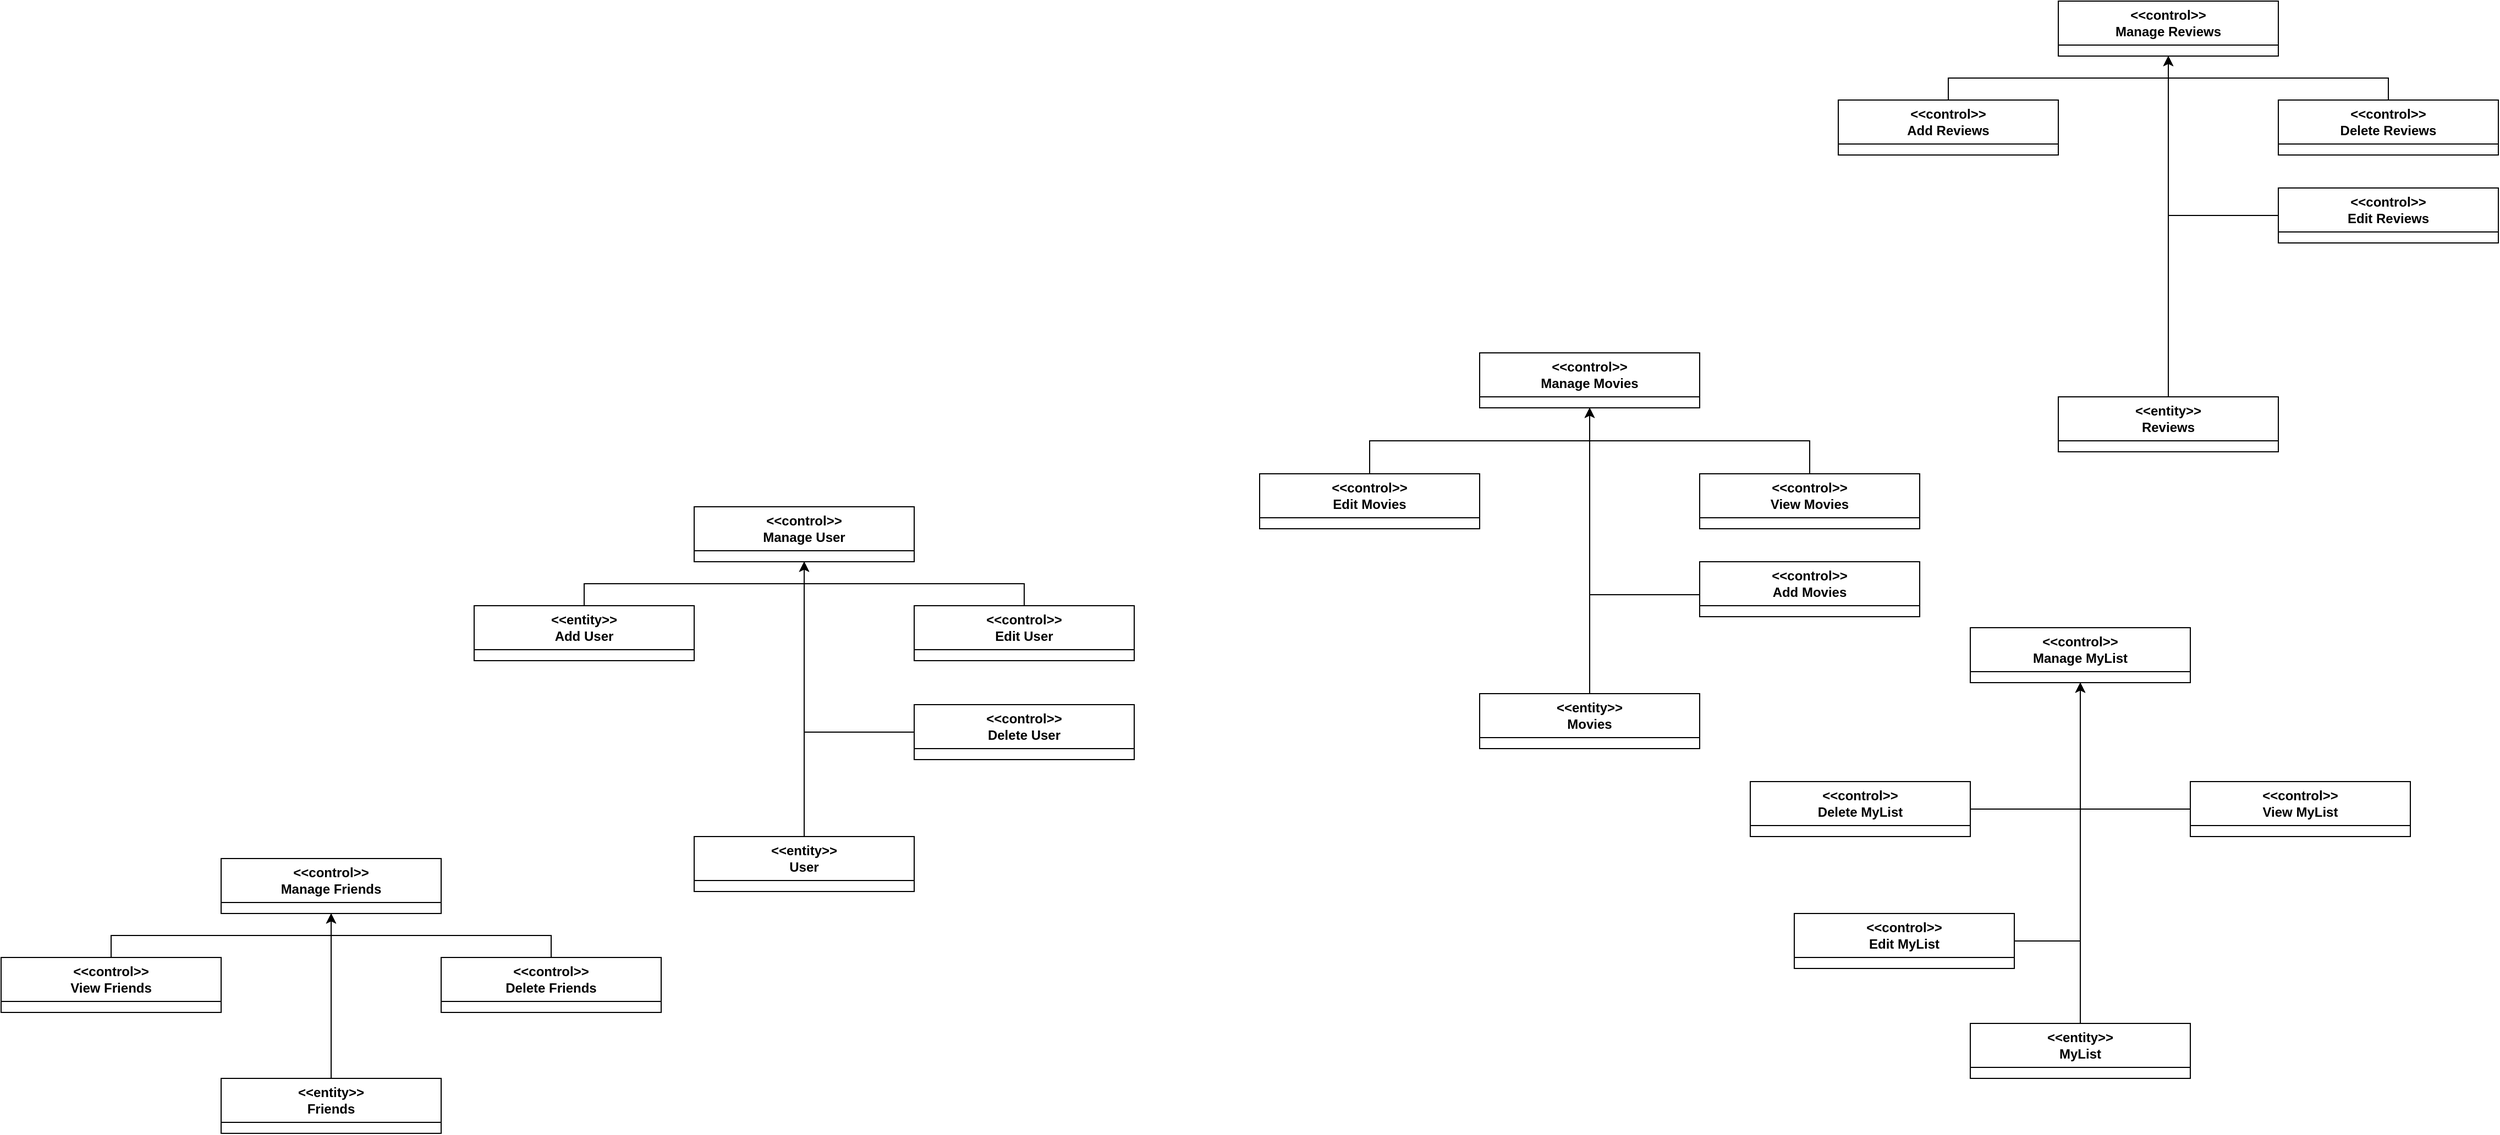 <mxfile version="22.1.8" type="github">
  <diagram name="Page-1" id="U44AKlqPYRK6XK5reMsL">
    <mxGraphModel dx="1990" dy="1604" grid="1" gridSize="10" guides="1" tooltips="1" connect="1" arrows="1" fold="1" page="1" pageScale="1" pageWidth="1169" pageHeight="827" math="0" shadow="0">
      <root>
        <mxCell id="0" />
        <mxCell id="1" parent="0" />
        <mxCell id="hbKF5pfbyNxAoD32uOXb-17" value="" style="group" vertex="1" connectable="0" parent="1">
          <mxGeometry x="1600" y="110" width="600" height="410" as="geometry" />
        </mxCell>
        <mxCell id="hbKF5pfbyNxAoD32uOXb-4" value="&amp;lt;&amp;lt;entity&amp;gt;&amp;gt;&lt;br&gt;MyList" style="swimlane;whiteSpace=wrap;html=1;startSize=40;" vertex="1" parent="hbKF5pfbyNxAoD32uOXb-17">
          <mxGeometry x="200" y="360" width="200" height="50" as="geometry" />
        </mxCell>
        <mxCell id="hbKF5pfbyNxAoD32uOXb-6" value="&amp;lt;&amp;lt;control&amp;gt;&amp;gt;&lt;br&gt;View MyList" style="swimlane;whiteSpace=wrap;html=1;startSize=40;" vertex="1" parent="hbKF5pfbyNxAoD32uOXb-17">
          <mxGeometry x="400" y="140" width="200" height="50" as="geometry" />
        </mxCell>
        <mxCell id="hbKF5pfbyNxAoD32uOXb-7" value="&amp;lt;&amp;lt;control&amp;gt;&amp;gt;&lt;br&gt;Manage MyList" style="swimlane;whiteSpace=wrap;html=1;startSize=40;" vertex="1" parent="hbKF5pfbyNxAoD32uOXb-17">
          <mxGeometry x="200" width="200" height="50" as="geometry" />
        </mxCell>
        <mxCell id="hbKF5pfbyNxAoD32uOXb-16" style="edgeStyle=orthogonalEdgeStyle;rounded=0;orthogonalLoop=1;jettySize=auto;html=1;entryX=0.5;entryY=1;entryDx=0;entryDy=0;" edge="1" parent="hbKF5pfbyNxAoD32uOXb-17" source="hbKF5pfbyNxAoD32uOXb-4" target="hbKF5pfbyNxAoD32uOXb-7">
          <mxGeometry relative="1" as="geometry" />
        </mxCell>
        <mxCell id="hbKF5pfbyNxAoD32uOXb-11" style="edgeStyle=orthogonalEdgeStyle;rounded=0;orthogonalLoop=1;jettySize=auto;html=1;entryX=0.5;entryY=1;entryDx=0;entryDy=0;" edge="1" parent="hbKF5pfbyNxAoD32uOXb-17" source="hbKF5pfbyNxAoD32uOXb-6" target="hbKF5pfbyNxAoD32uOXb-7">
          <mxGeometry relative="1" as="geometry">
            <Array as="points">
              <mxPoint x="300" y="165" />
            </Array>
          </mxGeometry>
        </mxCell>
        <mxCell id="hbKF5pfbyNxAoD32uOXb-14" style="edgeStyle=orthogonalEdgeStyle;rounded=0;orthogonalLoop=1;jettySize=auto;html=1;entryX=0.5;entryY=1;entryDx=0;entryDy=0;" edge="1" parent="hbKF5pfbyNxAoD32uOXb-17" source="hbKF5pfbyNxAoD32uOXb-9" target="hbKF5pfbyNxAoD32uOXb-7">
          <mxGeometry relative="1" as="geometry">
            <Array as="points">
              <mxPoint x="300" y="285" />
            </Array>
          </mxGeometry>
        </mxCell>
        <mxCell id="hbKF5pfbyNxAoD32uOXb-9" value="&amp;lt;&amp;lt;control&amp;gt;&amp;gt;&lt;br&gt;Edit MyList" style="swimlane;whiteSpace=wrap;html=1;startSize=40;" vertex="1" parent="hbKF5pfbyNxAoD32uOXb-17">
          <mxGeometry x="40" y="260" width="200" height="50" as="geometry" />
        </mxCell>
        <mxCell id="hbKF5pfbyNxAoD32uOXb-12" style="edgeStyle=orthogonalEdgeStyle;rounded=0;orthogonalLoop=1;jettySize=auto;html=1;entryX=0.5;entryY=1;entryDx=0;entryDy=0;" edge="1" parent="hbKF5pfbyNxAoD32uOXb-17" source="hbKF5pfbyNxAoD32uOXb-10" target="hbKF5pfbyNxAoD32uOXb-7">
          <mxGeometry relative="1" as="geometry">
            <Array as="points">
              <mxPoint x="300" y="165" />
            </Array>
          </mxGeometry>
        </mxCell>
        <mxCell id="hbKF5pfbyNxAoD32uOXb-10" value="&amp;lt;&amp;lt;control&amp;gt;&amp;gt;&lt;br&gt;Delete MyList" style="swimlane;whiteSpace=wrap;html=1;startSize=40;" vertex="1" parent="hbKF5pfbyNxAoD32uOXb-17">
          <mxGeometry y="140" width="200" height="50" as="geometry" />
        </mxCell>
        <mxCell id="hbKF5pfbyNxAoD32uOXb-36" value="" style="group" vertex="1" connectable="0" parent="1">
          <mxGeometry x="1154" y="-140" width="600" height="360" as="geometry" />
        </mxCell>
        <mxCell id="hbKF5pfbyNxAoD32uOXb-1" value="&amp;lt;&amp;lt;entity&amp;gt;&amp;gt;&lt;br&gt;Movies" style="swimlane;whiteSpace=wrap;html=1;startSize=40;" vertex="1" parent="hbKF5pfbyNxAoD32uOXb-36">
          <mxGeometry x="200" y="310" width="200" height="50" as="geometry" />
        </mxCell>
        <mxCell id="hbKF5pfbyNxAoD32uOXb-28" value="&amp;lt;&amp;lt;control&amp;gt;&amp;gt;&lt;br&gt;View Movies" style="swimlane;whiteSpace=wrap;html=1;startSize=40;" vertex="1" parent="hbKF5pfbyNxAoD32uOXb-36">
          <mxGeometry x="400" y="110" width="200" height="50" as="geometry" />
        </mxCell>
        <mxCell id="hbKF5pfbyNxAoD32uOXb-29" value="&amp;lt;&amp;lt;control&amp;gt;&amp;gt;&lt;br&gt;Edit Movies" style="swimlane;whiteSpace=wrap;html=1;startSize=40;" vertex="1" parent="hbKF5pfbyNxAoD32uOXb-36">
          <mxGeometry y="110" width="200" height="50" as="geometry" />
        </mxCell>
        <mxCell id="hbKF5pfbyNxAoD32uOXb-30" value="&amp;lt;&amp;lt;control&amp;gt;&amp;gt;&lt;br&gt;Add Movies" style="swimlane;whiteSpace=wrap;html=1;startSize=40;" vertex="1" parent="hbKF5pfbyNxAoD32uOXb-36">
          <mxGeometry x="400" y="190" width="200" height="50" as="geometry" />
        </mxCell>
        <mxCell id="hbKF5pfbyNxAoD32uOXb-31" value="&amp;lt;&amp;lt;control&amp;gt;&amp;gt;&lt;br&gt;Manage Movies" style="swimlane;whiteSpace=wrap;html=1;startSize=40;" vertex="1" parent="hbKF5pfbyNxAoD32uOXb-36">
          <mxGeometry x="200" width="200" height="50" as="geometry" />
        </mxCell>
        <mxCell id="hbKF5pfbyNxAoD32uOXb-35" style="edgeStyle=orthogonalEdgeStyle;rounded=0;orthogonalLoop=1;jettySize=auto;html=1;entryX=0.5;entryY=1;entryDx=0;entryDy=0;" edge="1" parent="hbKF5pfbyNxAoD32uOXb-36" source="hbKF5pfbyNxAoD32uOXb-1" target="hbKF5pfbyNxAoD32uOXb-31">
          <mxGeometry relative="1" as="geometry" />
        </mxCell>
        <mxCell id="hbKF5pfbyNxAoD32uOXb-33" style="edgeStyle=orthogonalEdgeStyle;rounded=0;orthogonalLoop=1;jettySize=auto;html=1;entryX=0.5;entryY=1;entryDx=0;entryDy=0;" edge="1" parent="hbKF5pfbyNxAoD32uOXb-36" source="hbKF5pfbyNxAoD32uOXb-28" target="hbKF5pfbyNxAoD32uOXb-31">
          <mxGeometry relative="1" as="geometry" />
        </mxCell>
        <mxCell id="hbKF5pfbyNxAoD32uOXb-32" style="edgeStyle=orthogonalEdgeStyle;rounded=0;orthogonalLoop=1;jettySize=auto;html=1;entryX=0.5;entryY=1;entryDx=0;entryDy=0;" edge="1" parent="hbKF5pfbyNxAoD32uOXb-36" source="hbKF5pfbyNxAoD32uOXb-29" target="hbKF5pfbyNxAoD32uOXb-31">
          <mxGeometry relative="1" as="geometry" />
        </mxCell>
        <mxCell id="hbKF5pfbyNxAoD32uOXb-34" style="edgeStyle=orthogonalEdgeStyle;rounded=0;orthogonalLoop=1;jettySize=auto;html=1;entryX=0.5;entryY=1;entryDx=0;entryDy=0;exitX=0;exitY=0.5;exitDx=0;exitDy=0;" edge="1" parent="hbKF5pfbyNxAoD32uOXb-36" source="hbKF5pfbyNxAoD32uOXb-30" target="hbKF5pfbyNxAoD32uOXb-31">
          <mxGeometry relative="1" as="geometry">
            <Array as="points">
              <mxPoint x="400" y="220" />
              <mxPoint x="300" y="220" />
            </Array>
          </mxGeometry>
        </mxCell>
        <mxCell id="hbKF5pfbyNxAoD32uOXb-45" value="" style="group" vertex="1" connectable="0" parent="1">
          <mxGeometry x="1680" y="-460" width="600" height="410" as="geometry" />
        </mxCell>
        <mxCell id="hbKF5pfbyNxAoD32uOXb-3" value="&amp;lt;&amp;lt;entity&amp;gt;&amp;gt;&lt;br&gt;Reviews" style="swimlane;whiteSpace=wrap;html=1;startSize=40;" vertex="1" parent="hbKF5pfbyNxAoD32uOXb-45">
          <mxGeometry x="200" y="360" width="200" height="50" as="geometry" />
        </mxCell>
        <mxCell id="hbKF5pfbyNxAoD32uOXb-37" value="&amp;lt;&amp;lt;control&amp;gt;&amp;gt;&lt;br&gt;Manage Reviews" style="swimlane;whiteSpace=wrap;html=1;startSize=40;" vertex="1" parent="hbKF5pfbyNxAoD32uOXb-45">
          <mxGeometry x="200" width="200" height="50" as="geometry" />
        </mxCell>
        <mxCell id="hbKF5pfbyNxAoD32uOXb-44" style="edgeStyle=orthogonalEdgeStyle;rounded=0;orthogonalLoop=1;jettySize=auto;html=1;entryX=0.5;entryY=1;entryDx=0;entryDy=0;" edge="1" parent="hbKF5pfbyNxAoD32uOXb-45" source="hbKF5pfbyNxAoD32uOXb-3" target="hbKF5pfbyNxAoD32uOXb-37">
          <mxGeometry relative="1" as="geometry" />
        </mxCell>
        <mxCell id="hbKF5pfbyNxAoD32uOXb-42" style="edgeStyle=orthogonalEdgeStyle;rounded=0;orthogonalLoop=1;jettySize=auto;html=1;entryX=0.5;entryY=1;entryDx=0;entryDy=0;" edge="1" parent="hbKF5pfbyNxAoD32uOXb-45" source="hbKF5pfbyNxAoD32uOXb-38" target="hbKF5pfbyNxAoD32uOXb-37">
          <mxGeometry relative="1" as="geometry" />
        </mxCell>
        <mxCell id="hbKF5pfbyNxAoD32uOXb-38" value="&amp;lt;&amp;lt;control&amp;gt;&amp;gt;&lt;br&gt;Add Reviews" style="swimlane;whiteSpace=wrap;html=1;startSize=40;" vertex="1" parent="hbKF5pfbyNxAoD32uOXb-45">
          <mxGeometry y="90" width="200" height="50" as="geometry" />
        </mxCell>
        <mxCell id="hbKF5pfbyNxAoD32uOXb-41" style="edgeStyle=orthogonalEdgeStyle;rounded=0;orthogonalLoop=1;jettySize=auto;html=1;entryX=0.5;entryY=1;entryDx=0;entryDy=0;" edge="1" parent="hbKF5pfbyNxAoD32uOXb-45" source="hbKF5pfbyNxAoD32uOXb-39" target="hbKF5pfbyNxAoD32uOXb-37">
          <mxGeometry relative="1" as="geometry" />
        </mxCell>
        <mxCell id="hbKF5pfbyNxAoD32uOXb-39" value="&amp;lt;&amp;lt;control&amp;gt;&amp;gt;&lt;br&gt;Delete Reviews" style="swimlane;whiteSpace=wrap;html=1;startSize=40;" vertex="1" parent="hbKF5pfbyNxAoD32uOXb-45">
          <mxGeometry x="400" y="90" width="200" height="50" as="geometry" />
        </mxCell>
        <mxCell id="hbKF5pfbyNxAoD32uOXb-43" style="edgeStyle=orthogonalEdgeStyle;rounded=0;orthogonalLoop=1;jettySize=auto;html=1;entryX=0.5;entryY=1;entryDx=0;entryDy=0;" edge="1" parent="hbKF5pfbyNxAoD32uOXb-45" source="hbKF5pfbyNxAoD32uOXb-40" target="hbKF5pfbyNxAoD32uOXb-37">
          <mxGeometry relative="1" as="geometry">
            <Array as="points">
              <mxPoint x="300" y="195" />
            </Array>
          </mxGeometry>
        </mxCell>
        <mxCell id="hbKF5pfbyNxAoD32uOXb-40" value="&amp;lt;&amp;lt;control&amp;gt;&amp;gt;&lt;br&gt;Edit Reviews" style="swimlane;whiteSpace=wrap;html=1;startSize=40;" vertex="1" parent="hbKF5pfbyNxAoD32uOXb-45">
          <mxGeometry x="400" y="170" width="200" height="50" as="geometry" />
        </mxCell>
        <mxCell id="hbKF5pfbyNxAoD32uOXb-55" value="" style="group" vertex="1" connectable="0" parent="1">
          <mxGeometry x="440" width="600" height="350" as="geometry" />
        </mxCell>
        <mxCell id="hbKF5pfbyNxAoD32uOXb-2" value="&amp;lt;&amp;lt;entity&amp;gt;&amp;gt;&lt;br&gt;Add User" style="swimlane;whiteSpace=wrap;html=1;startSize=40;" vertex="1" parent="hbKF5pfbyNxAoD32uOXb-55">
          <mxGeometry y="90" width="200" height="50" as="geometry" />
        </mxCell>
        <mxCell id="hbKF5pfbyNxAoD32uOXb-47" value="&amp;lt;&amp;lt;control&amp;gt;&amp;gt;&lt;br&gt;Manage User" style="swimlane;whiteSpace=wrap;html=1;startSize=40;" vertex="1" parent="hbKF5pfbyNxAoD32uOXb-55">
          <mxGeometry x="200" width="200" height="50" as="geometry" />
        </mxCell>
        <mxCell id="hbKF5pfbyNxAoD32uOXb-52" style="edgeStyle=orthogonalEdgeStyle;rounded=0;orthogonalLoop=1;jettySize=auto;html=1;entryX=0.5;entryY=1;entryDx=0;entryDy=0;" edge="1" parent="hbKF5pfbyNxAoD32uOXb-55" source="hbKF5pfbyNxAoD32uOXb-2" target="hbKF5pfbyNxAoD32uOXb-47">
          <mxGeometry relative="1" as="geometry" />
        </mxCell>
        <mxCell id="hbKF5pfbyNxAoD32uOXb-51" style="edgeStyle=orthogonalEdgeStyle;rounded=0;orthogonalLoop=1;jettySize=auto;html=1;entryX=0.5;entryY=1;entryDx=0;entryDy=0;" edge="1" parent="hbKF5pfbyNxAoD32uOXb-55" source="hbKF5pfbyNxAoD32uOXb-48" target="hbKF5pfbyNxAoD32uOXb-47">
          <mxGeometry relative="1" as="geometry" />
        </mxCell>
        <mxCell id="hbKF5pfbyNxAoD32uOXb-48" value="&amp;lt;&amp;lt;control&amp;gt;&amp;gt;&lt;br&gt;Edit User" style="swimlane;whiteSpace=wrap;html=1;startSize=40;" vertex="1" parent="hbKF5pfbyNxAoD32uOXb-55">
          <mxGeometry x="400" y="90" width="200" height="50" as="geometry" />
        </mxCell>
        <mxCell id="hbKF5pfbyNxAoD32uOXb-53" style="edgeStyle=orthogonalEdgeStyle;rounded=0;orthogonalLoop=1;jettySize=auto;html=1;entryX=0.5;entryY=1;entryDx=0;entryDy=0;" edge="1" parent="hbKF5pfbyNxAoD32uOXb-55" source="hbKF5pfbyNxAoD32uOXb-49" target="hbKF5pfbyNxAoD32uOXb-47">
          <mxGeometry relative="1" as="geometry">
            <Array as="points">
              <mxPoint x="300" y="205" />
            </Array>
          </mxGeometry>
        </mxCell>
        <mxCell id="hbKF5pfbyNxAoD32uOXb-49" value="&amp;lt;&amp;lt;control&amp;gt;&amp;gt;&lt;br&gt;Delete User" style="swimlane;whiteSpace=wrap;html=1;startSize=40;" vertex="1" parent="hbKF5pfbyNxAoD32uOXb-55">
          <mxGeometry x="400" y="180" width="200" height="50" as="geometry" />
        </mxCell>
        <mxCell id="hbKF5pfbyNxAoD32uOXb-54" style="edgeStyle=orthogonalEdgeStyle;rounded=0;orthogonalLoop=1;jettySize=auto;html=1;entryX=0.5;entryY=1;entryDx=0;entryDy=0;" edge="1" parent="hbKF5pfbyNxAoD32uOXb-55" source="hbKF5pfbyNxAoD32uOXb-50" target="hbKF5pfbyNxAoD32uOXb-47">
          <mxGeometry relative="1" as="geometry" />
        </mxCell>
        <mxCell id="hbKF5pfbyNxAoD32uOXb-50" value="&amp;lt;&amp;lt;entity&amp;gt;&amp;gt;&lt;br&gt;User" style="swimlane;whiteSpace=wrap;html=1;startSize=40;" vertex="1" parent="hbKF5pfbyNxAoD32uOXb-55">
          <mxGeometry x="200" y="300" width="200" height="50" as="geometry" />
        </mxCell>
        <mxCell id="hbKF5pfbyNxAoD32uOXb-62" value="" style="group" vertex="1" connectable="0" parent="1">
          <mxGeometry x="10" y="320" width="600" height="250" as="geometry" />
        </mxCell>
        <mxCell id="hbKF5pfbyNxAoD32uOXb-5" value="&amp;lt;&amp;lt;entity&amp;gt;&amp;gt;&lt;br&gt;Friends" style="swimlane;whiteSpace=wrap;html=1;startSize=40;" vertex="1" parent="hbKF5pfbyNxAoD32uOXb-62">
          <mxGeometry x="200" y="200" width="200" height="50" as="geometry" />
        </mxCell>
        <mxCell id="hbKF5pfbyNxAoD32uOXb-56" value="&amp;lt;&amp;lt;control&amp;gt;&amp;gt;&lt;br&gt;Manage Friends" style="swimlane;whiteSpace=wrap;html=1;startSize=40;" vertex="1" parent="hbKF5pfbyNxAoD32uOXb-62">
          <mxGeometry x="200" width="200" height="50" as="geometry" />
        </mxCell>
        <mxCell id="hbKF5pfbyNxAoD32uOXb-61" style="edgeStyle=orthogonalEdgeStyle;rounded=0;orthogonalLoop=1;jettySize=auto;html=1;entryX=0.5;entryY=1;entryDx=0;entryDy=0;" edge="1" parent="hbKF5pfbyNxAoD32uOXb-62" source="hbKF5pfbyNxAoD32uOXb-5" target="hbKF5pfbyNxAoD32uOXb-56">
          <mxGeometry relative="1" as="geometry" />
        </mxCell>
        <mxCell id="hbKF5pfbyNxAoD32uOXb-59" style="edgeStyle=orthogonalEdgeStyle;rounded=0;orthogonalLoop=1;jettySize=auto;html=1;entryX=0.5;entryY=1;entryDx=0;entryDy=0;" edge="1" parent="hbKF5pfbyNxAoD32uOXb-62" source="hbKF5pfbyNxAoD32uOXb-57" target="hbKF5pfbyNxAoD32uOXb-56">
          <mxGeometry relative="1" as="geometry" />
        </mxCell>
        <mxCell id="hbKF5pfbyNxAoD32uOXb-57" value="&amp;lt;&amp;lt;control&amp;gt;&amp;gt;&lt;br&gt;View Friends" style="swimlane;whiteSpace=wrap;html=1;startSize=40;" vertex="1" parent="hbKF5pfbyNxAoD32uOXb-62">
          <mxGeometry y="90" width="200" height="50" as="geometry" />
        </mxCell>
        <mxCell id="hbKF5pfbyNxAoD32uOXb-60" style="edgeStyle=orthogonalEdgeStyle;rounded=0;orthogonalLoop=1;jettySize=auto;html=1;entryX=0.5;entryY=1;entryDx=0;entryDy=0;" edge="1" parent="hbKF5pfbyNxAoD32uOXb-62" source="hbKF5pfbyNxAoD32uOXb-58" target="hbKF5pfbyNxAoD32uOXb-56">
          <mxGeometry relative="1" as="geometry" />
        </mxCell>
        <mxCell id="hbKF5pfbyNxAoD32uOXb-58" value="&amp;lt;&amp;lt;control&amp;gt;&amp;gt;&lt;br&gt;Delete Friends" style="swimlane;whiteSpace=wrap;html=1;startSize=40;" vertex="1" parent="hbKF5pfbyNxAoD32uOXb-62">
          <mxGeometry x="400" y="90" width="200" height="50" as="geometry" />
        </mxCell>
      </root>
    </mxGraphModel>
  </diagram>
</mxfile>
